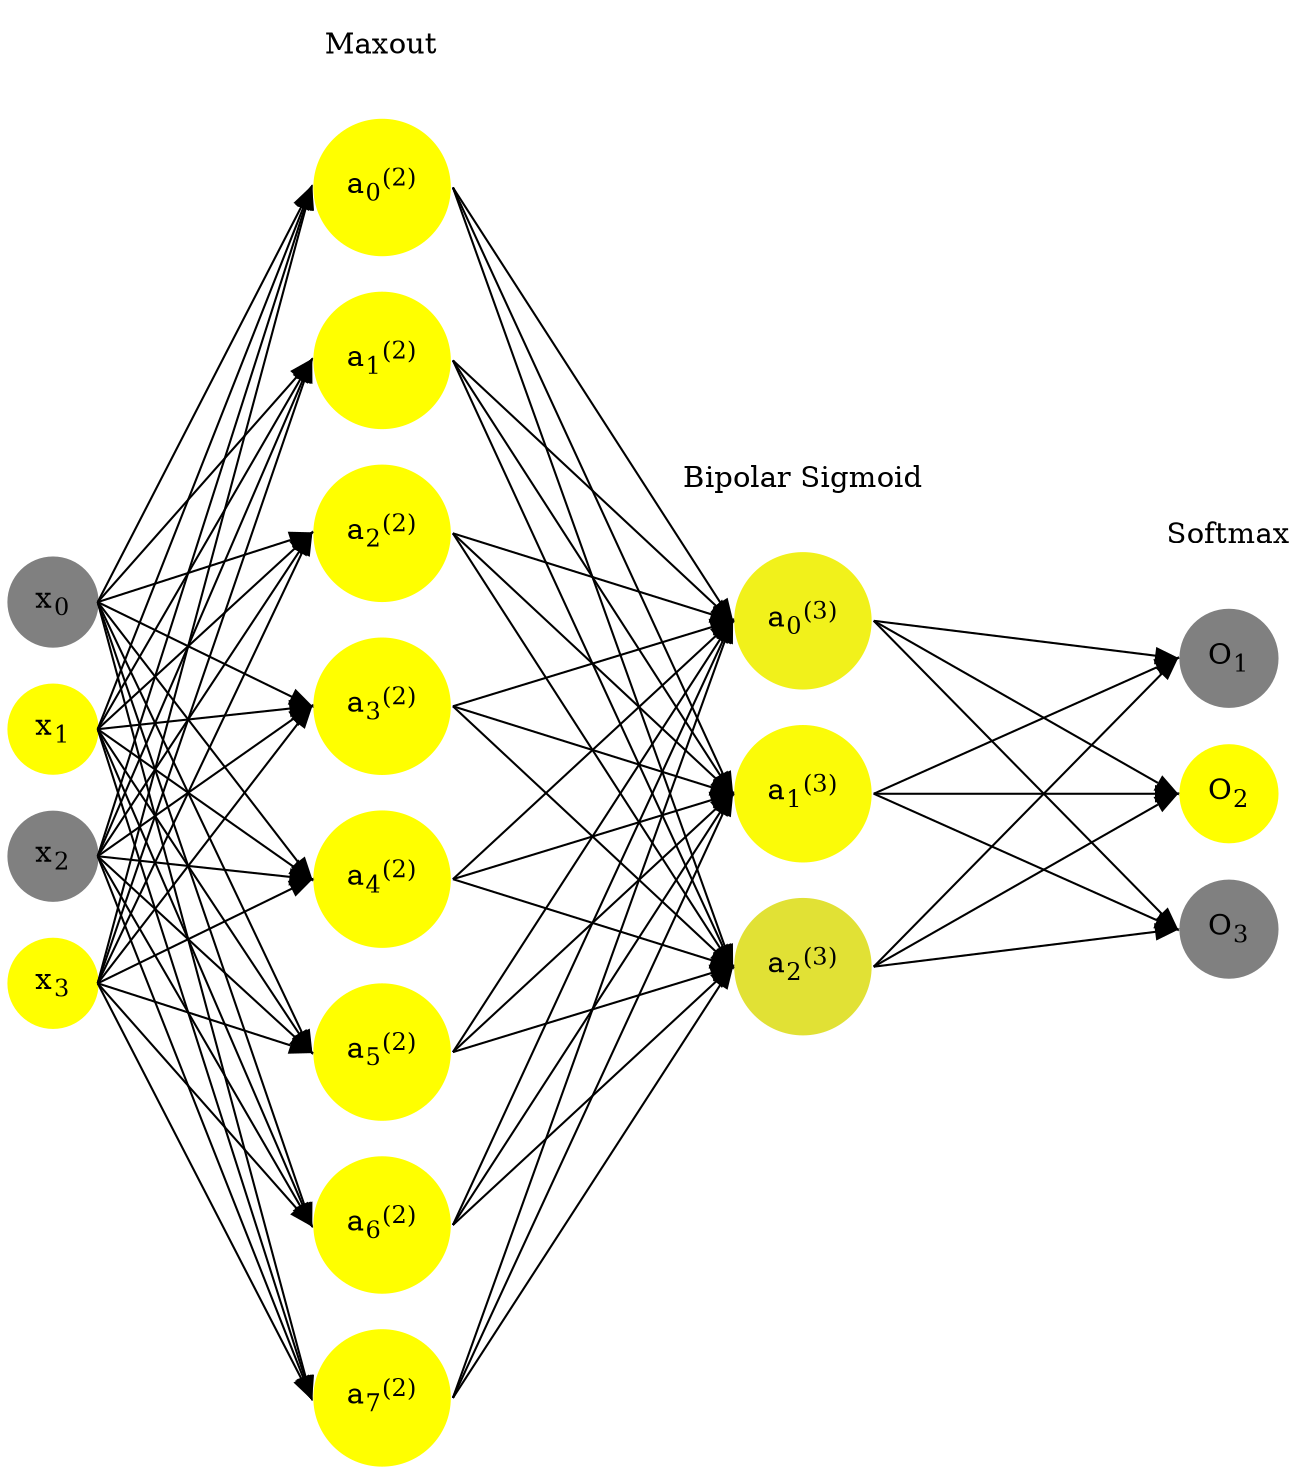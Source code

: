 digraph G {
	rankdir = LR;
	splines=false;
	edge[style=invis];
	ranksep= 1.4;
	{
	node [shape=circle, color="0.1667, 0.0, 0.5", style=filled, fillcolor="0.1667, 0.0, 0.5"];
	x0 [label=<x<sub>0</sub>>];
	}
	{
	node [shape=circle, color="0.1667, 1.0, 1.0", style=filled, fillcolor="0.1667, 1.0, 1.0"];
	x1 [label=<x<sub>1</sub>>];
	}
	{
	node [shape=circle, color="0.1667, 0.0, 0.5", style=filled, fillcolor="0.1667, 0.0, 0.5"];
	x2 [label=<x<sub>2</sub>>];
	}
	{
	node [shape=circle, color="0.1667, 1.0, 1.0", style=filled, fillcolor="0.1667, 1.0, 1.0"];
	x3 [label=<x<sub>3</sub>>];
	}
	{
	node [shape=circle, color="0.1667, 1.640897, 1.320449", style=filled, fillcolor="0.1667, 1.640897, 1.320449"];
	a02 [label=<a<sub>0</sub><sup>(2)</sup>>];
	}
	{
	node [shape=circle, color="0.1667, 1.686118, 1.343059", style=filled, fillcolor="0.1667, 1.686118, 1.343059"];
	a12 [label=<a<sub>1</sub><sup>(2)</sup>>];
	}
	{
	node [shape=circle, color="0.1667, 1.686118, 1.343059", style=filled, fillcolor="0.1667, 1.686118, 1.343059"];
	a22 [label=<a<sub>2</sub><sup>(2)</sup>>];
	}
	{
	node [shape=circle, color="0.1667, 1.686118, 1.343059", style=filled, fillcolor="0.1667, 1.686118, 1.343059"];
	a32 [label=<a<sub>3</sub><sup>(2)</sup>>];
	}
	{
	node [shape=circle, color="0.1667, 1.686118, 1.343059", style=filled, fillcolor="0.1667, 1.686118, 1.343059"];
	a42 [label=<a<sub>4</sub><sup>(2)</sup>>];
	}
	{
	node [shape=circle, color="0.1667, 1.686118, 1.343059", style=filled, fillcolor="0.1667, 1.686118, 1.343059"];
	a52 [label=<a<sub>5</sub><sup>(2)</sup>>];
	}
	{
	node [shape=circle, color="0.1667, 1.686118, 1.343059", style=filled, fillcolor="0.1667, 1.686118, 1.343059"];
	a62 [label=<a<sub>6</sub><sup>(2)</sup>>];
	}
	{
	node [shape=circle, color="0.1667, 1.686118, 1.343059", style=filled, fillcolor="0.1667, 1.686118, 1.343059"];
	a72 [label=<a<sub>7</sub><sup>(2)</sup>>];
	}
	{
	node [shape=circle, color="0.1667, 0.886475, 0.943238", style=filled, fillcolor="0.1667, 0.886475, 0.943238"];
	a03 [label=<a<sub>0</sub><sup>(3)</sup>>];
	}
	{
	node [shape=circle, color="0.1667, 0.967217, 0.983609", style=filled, fillcolor="0.1667, 0.967217, 0.983609"];
	a13 [label=<a<sub>1</sub><sup>(3)</sup>>];
	}
	{
	node [shape=circle, color="0.1667, 0.763527, 0.881763", style=filled, fillcolor="0.1667, 0.763527, 0.881763"];
	a23 [label=<a<sub>2</sub><sup>(3)</sup>>];
	}
	{
	node [shape=circle, color="0.1667, 0.0, 0.5", style=filled, fillcolor="0.1667, 0.0, 0.5"];
	O1 [label=<O<sub>1</sub>>];
	}
	{
	node [shape=circle, color="0.1667, 1.0, 1.0", style=filled, fillcolor="0.1667, 1.0, 1.0"];
	O2 [label=<O<sub>2</sub>>];
	}
	{
	node [shape=circle, color="0.1667, 0.0, 0.5", style=filled, fillcolor="0.1667, 0.0, 0.5"];
	O3 [label=<O<sub>3</sub>>];
	}
	{
	rank=same;
	x0->x1->x2->x3;
	}
	{
	rank=same;
	a02->a12->a22->a32->a42->a52->a62->a72;
	}
	{
	rank=same;
	a03->a13->a23;
	}
	{
	rank=same;
	O1->O2->O3;
	}
	l1 [shape=plaintext,label="Maxout"];
	l1->a02;
	{rank=same; l1;a02};
	l2 [shape=plaintext,label="Bipolar Sigmoid"];
	l2->a03;
	{rank=same; l2;a03};
	l3 [shape=plaintext,label="Softmax"];
	l3->O1;
	{rank=same; l3;O1};
edge[style=solid, tailport=e, headport=w];
	{x0;x1;x2;x3} -> {a02;a12;a22;a32;a42;a52;a62;a72};
	{a02;a12;a22;a32;a42;a52;a62;a72} -> {a03;a13;a23};
	{a03;a13;a23} -> {O1,O2,O3};
}